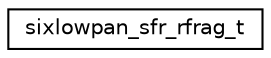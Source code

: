 digraph "Graphical Class Hierarchy"
{
 // LATEX_PDF_SIZE
  edge [fontname="Helvetica",fontsize="10",labelfontname="Helvetica",labelfontsize="10"];
  node [fontname="Helvetica",fontsize="10",shape=record];
  rankdir="LR";
  Node0 [label="sixlowpan_sfr_rfrag_t",height=0.2,width=0.4,color="black", fillcolor="white", style="filled",URL="$structsixlowpan__sfr__rfrag__t.html",tooltip="Recoverable fragment header."];
}
